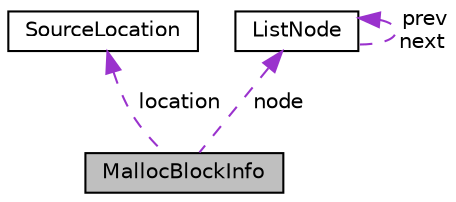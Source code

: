 digraph "MallocBlockInfo"
{
  edge [fontname="Helvetica",fontsize="10",labelfontname="Helvetica",labelfontsize="10"];
  node [fontname="Helvetica",fontsize="10",shape=record];
  Node1 [label="MallocBlockInfo",height=0.2,width=0.4,color="black", fillcolor="grey75", style="filled", fontcolor="black"];
  Node2 -> Node1 [dir="back",color="darkorchid3",fontsize="10",style="dashed",label=" location" ];
  Node2 [label="SourceLocation",height=0.2,width=0.4,color="black", fillcolor="white", style="filled",URL="$structSourceLocation.html"];
  Node3 -> Node1 [dir="back",color="darkorchid3",fontsize="10",style="dashed",label=" node" ];
  Node3 [label="ListNode",height=0.2,width=0.4,color="black", fillcolor="white", style="filled",URL="$structListNode.html"];
  Node3 -> Node3 [dir="back",color="darkorchid3",fontsize="10",style="dashed",label=" prev\nnext" ];
}
